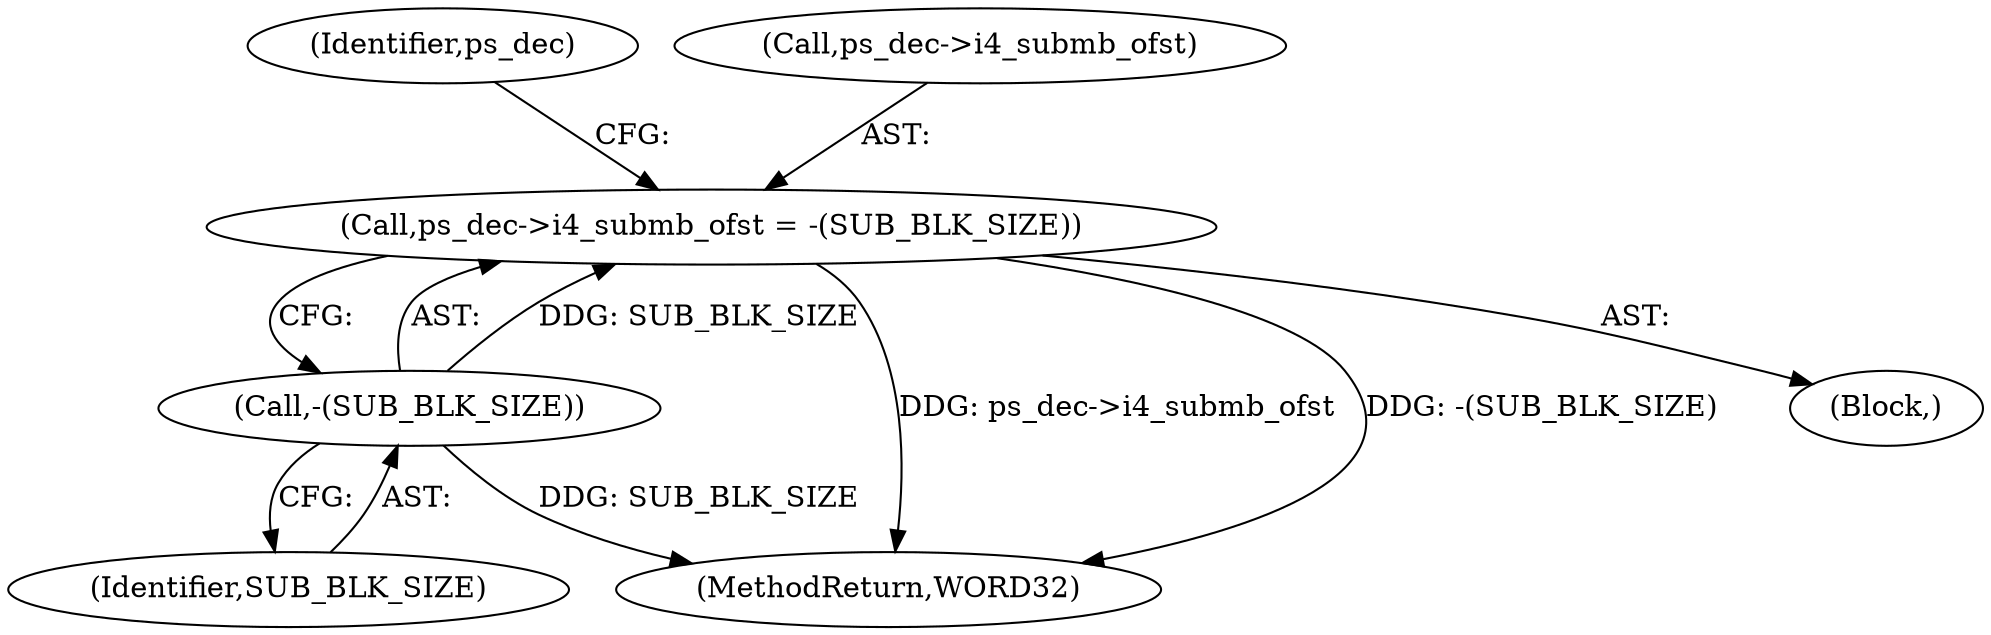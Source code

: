 digraph "0_Android_0b23c81c3dd9ec38f7e6806a3955fed1925541a0_3@pointer" {
"1001499" [label="(Call,ps_dec->i4_submb_ofst = -(SUB_BLK_SIZE))"];
"1001503" [label="(Call,-(SUB_BLK_SIZE))"];
"1001504" [label="(Identifier,SUB_BLK_SIZE)"];
"1001503" [label="(Call,-(SUB_BLK_SIZE))"];
"1001499" [label="(Call,ps_dec->i4_submb_ofst = -(SUB_BLK_SIZE))"];
"1001507" [label="(Identifier,ps_dec)"];
"1002159" [label="(MethodReturn,WORD32)"];
"1000141" [label="(Block,)"];
"1001500" [label="(Call,ps_dec->i4_submb_ofst)"];
"1001499" -> "1000141"  [label="AST: "];
"1001499" -> "1001503"  [label="CFG: "];
"1001500" -> "1001499"  [label="AST: "];
"1001503" -> "1001499"  [label="AST: "];
"1001507" -> "1001499"  [label="CFG: "];
"1001499" -> "1002159"  [label="DDG: ps_dec->i4_submb_ofst"];
"1001499" -> "1002159"  [label="DDG: -(SUB_BLK_SIZE)"];
"1001503" -> "1001499"  [label="DDG: SUB_BLK_SIZE"];
"1001503" -> "1001504"  [label="CFG: "];
"1001504" -> "1001503"  [label="AST: "];
"1001503" -> "1002159"  [label="DDG: SUB_BLK_SIZE"];
}
